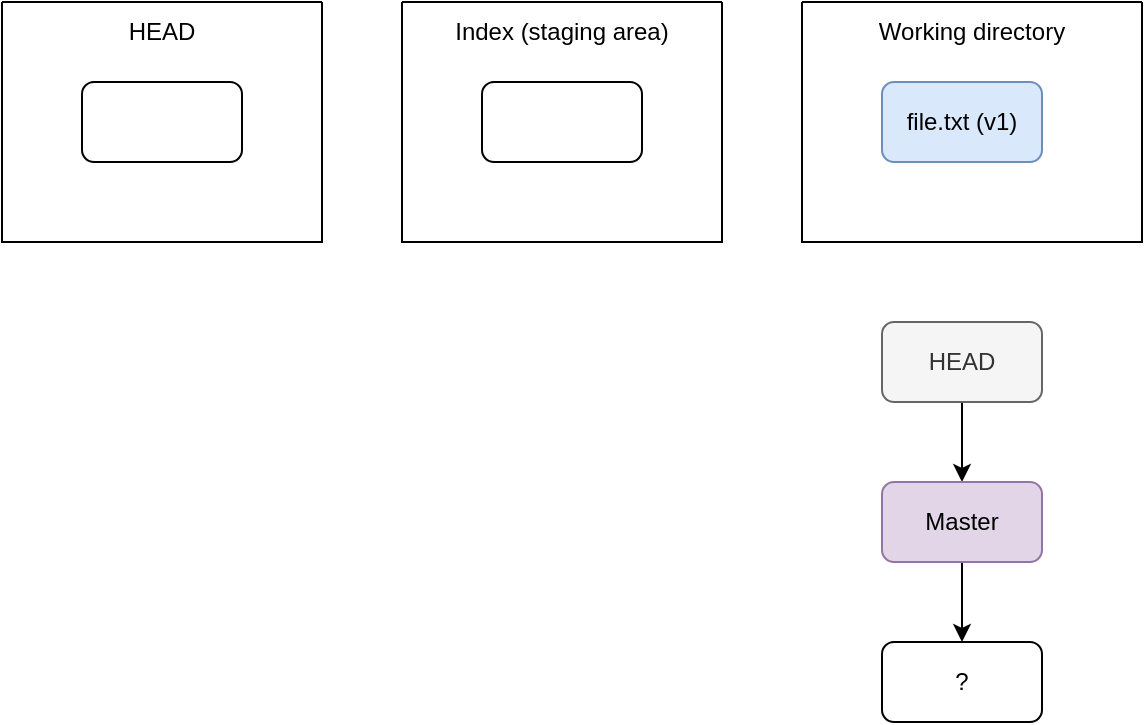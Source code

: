 <mxfile version="24.2.5" type="device">
  <diagram id="0Dm5w2m5YU30e-U3Iji7" name="Page-1">
    <mxGraphModel dx="882" dy="578" grid="1" gridSize="10" guides="1" tooltips="1" connect="1" arrows="1" fold="1" page="1" pageScale="1" pageWidth="850" pageHeight="1100" math="0" shadow="0">
      <root>
        <mxCell id="0" />
        <mxCell id="1" parent="0" />
        <mxCell id="YDy96Od6qkfJMvFy68V8-6" value="" style="swimlane;startSize=0;" parent="1" vertex="1">
          <mxGeometry x="40" y="40" width="160" height="120" as="geometry" />
        </mxCell>
        <mxCell id="YDy96Od6qkfJMvFy68V8-7" value="" style="rounded=1;whiteSpace=wrap;html=1;" parent="YDy96Od6qkfJMvFy68V8-6" vertex="1">
          <mxGeometry x="40" y="40" width="80" height="40" as="geometry" />
        </mxCell>
        <mxCell id="arouEbyd1-Xmre0_9hVQ-3" value="HEAD" style="text;html=1;align=center;verticalAlign=middle;whiteSpace=wrap;rounded=0;" parent="YDy96Od6qkfJMvFy68V8-6" vertex="1">
          <mxGeometry width="160" height="30" as="geometry" />
        </mxCell>
        <mxCell id="YDy96Od6qkfJMvFy68V8-8" value="" style="swimlane;startSize=0;" parent="1" vertex="1">
          <mxGeometry x="240" y="40" width="160" height="120" as="geometry" />
        </mxCell>
        <mxCell id="YDy96Od6qkfJMvFy68V8-9" value="" style="rounded=1;whiteSpace=wrap;html=1;" parent="YDy96Od6qkfJMvFy68V8-8" vertex="1">
          <mxGeometry x="40" y="40" width="80" height="40" as="geometry" />
        </mxCell>
        <mxCell id="arouEbyd1-Xmre0_9hVQ-2" value="Index (staging area)" style="text;html=1;align=center;verticalAlign=middle;whiteSpace=wrap;rounded=0;" parent="YDy96Od6qkfJMvFy68V8-8" vertex="1">
          <mxGeometry width="160" height="30" as="geometry" />
        </mxCell>
        <mxCell id="YDy96Od6qkfJMvFy68V8-10" value="" style="swimlane;startSize=0;" parent="1" vertex="1">
          <mxGeometry x="440" y="40" width="170" height="120" as="geometry" />
        </mxCell>
        <mxCell id="YDy96Od6qkfJMvFy68V8-11" value="file.txt (v1)" style="rounded=1;whiteSpace=wrap;html=1;fillColor=#dae8fc;strokeColor=#6c8ebf;" parent="YDy96Od6qkfJMvFy68V8-10" vertex="1">
          <mxGeometry x="40" y="40" width="80" height="40" as="geometry" />
        </mxCell>
        <mxCell id="arouEbyd1-Xmre0_9hVQ-1" value="Working directory" style="text;html=1;align=center;verticalAlign=middle;whiteSpace=wrap;rounded=0;" parent="YDy96Od6qkfJMvFy68V8-10" vertex="1">
          <mxGeometry width="170" height="30" as="geometry" />
        </mxCell>
        <mxCell id="arouEbyd1-Xmre0_9hVQ-4" style="edgeStyle=orthogonalEdgeStyle;rounded=0;orthogonalLoop=1;jettySize=auto;html=1;exitX=0.5;exitY=1;exitDx=0;exitDy=0;entryX=0.5;entryY=0;entryDx=0;entryDy=0;" parent="1" source="0yJU_FA9EbvK3_0QKE8a-1" target="0yJU_FA9EbvK3_0QKE8a-2" edge="1">
          <mxGeometry relative="1" as="geometry" />
        </mxCell>
        <mxCell id="0yJU_FA9EbvK3_0QKE8a-1" value="HEAD" style="rounded=1;whiteSpace=wrap;html=1;fillColor=#f5f5f5;fontColor=#333333;strokeColor=#666666;" parent="1" vertex="1">
          <mxGeometry x="480" y="200" width="80" height="40" as="geometry" />
        </mxCell>
        <mxCell id="LvCg3WiGqbkptk_cwPvO-1" style="edgeStyle=orthogonalEdgeStyle;rounded=0;orthogonalLoop=1;jettySize=auto;html=1;exitX=0.5;exitY=1;exitDx=0;exitDy=0;entryX=0.5;entryY=0;entryDx=0;entryDy=0;" parent="1" source="0yJU_FA9EbvK3_0QKE8a-2" edge="1">
          <mxGeometry relative="1" as="geometry">
            <mxPoint x="520" y="360" as="targetPoint" />
          </mxGeometry>
        </mxCell>
        <mxCell id="0yJU_FA9EbvK3_0QKE8a-2" value="Master" style="rounded=1;whiteSpace=wrap;html=1;fillColor=#e1d5e7;strokeColor=#9673a6;" parent="1" vertex="1">
          <mxGeometry x="480" y="280" width="80" height="40" as="geometry" />
        </mxCell>
        <mxCell id="i_00syMxTDgGL3UIOVXo-1" value="?" style="rounded=1;whiteSpace=wrap;html=1;" parent="1" vertex="1">
          <mxGeometry x="480" y="360" width="80" height="40" as="geometry" />
        </mxCell>
      </root>
    </mxGraphModel>
  </diagram>
</mxfile>
